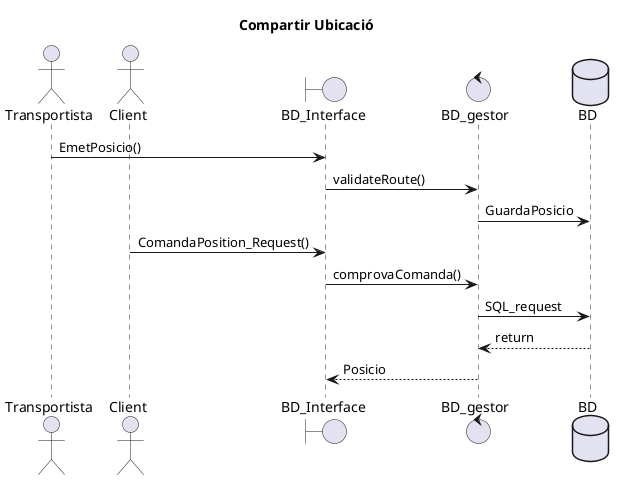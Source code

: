 @startuml
title Compartir Ubicació

actor Transportista

actor Client

boundary BD_Interface
control BD_gestor
database BD


Transportista ->BD_Interface:EmetPosicio()
BD_Interface ->BD_gestor: validateRoute()
BD_gestor->BD : GuardaPosicio
Client  ->BD_Interface : ComandaPosition_Request()
BD_Interface ->BD_gestor : comprovaComanda()
BD_gestor ->BD :SQL_request
BD -->BD_gestor :return
BD_gestor -->BD_Interface : Posicio



@enduml

